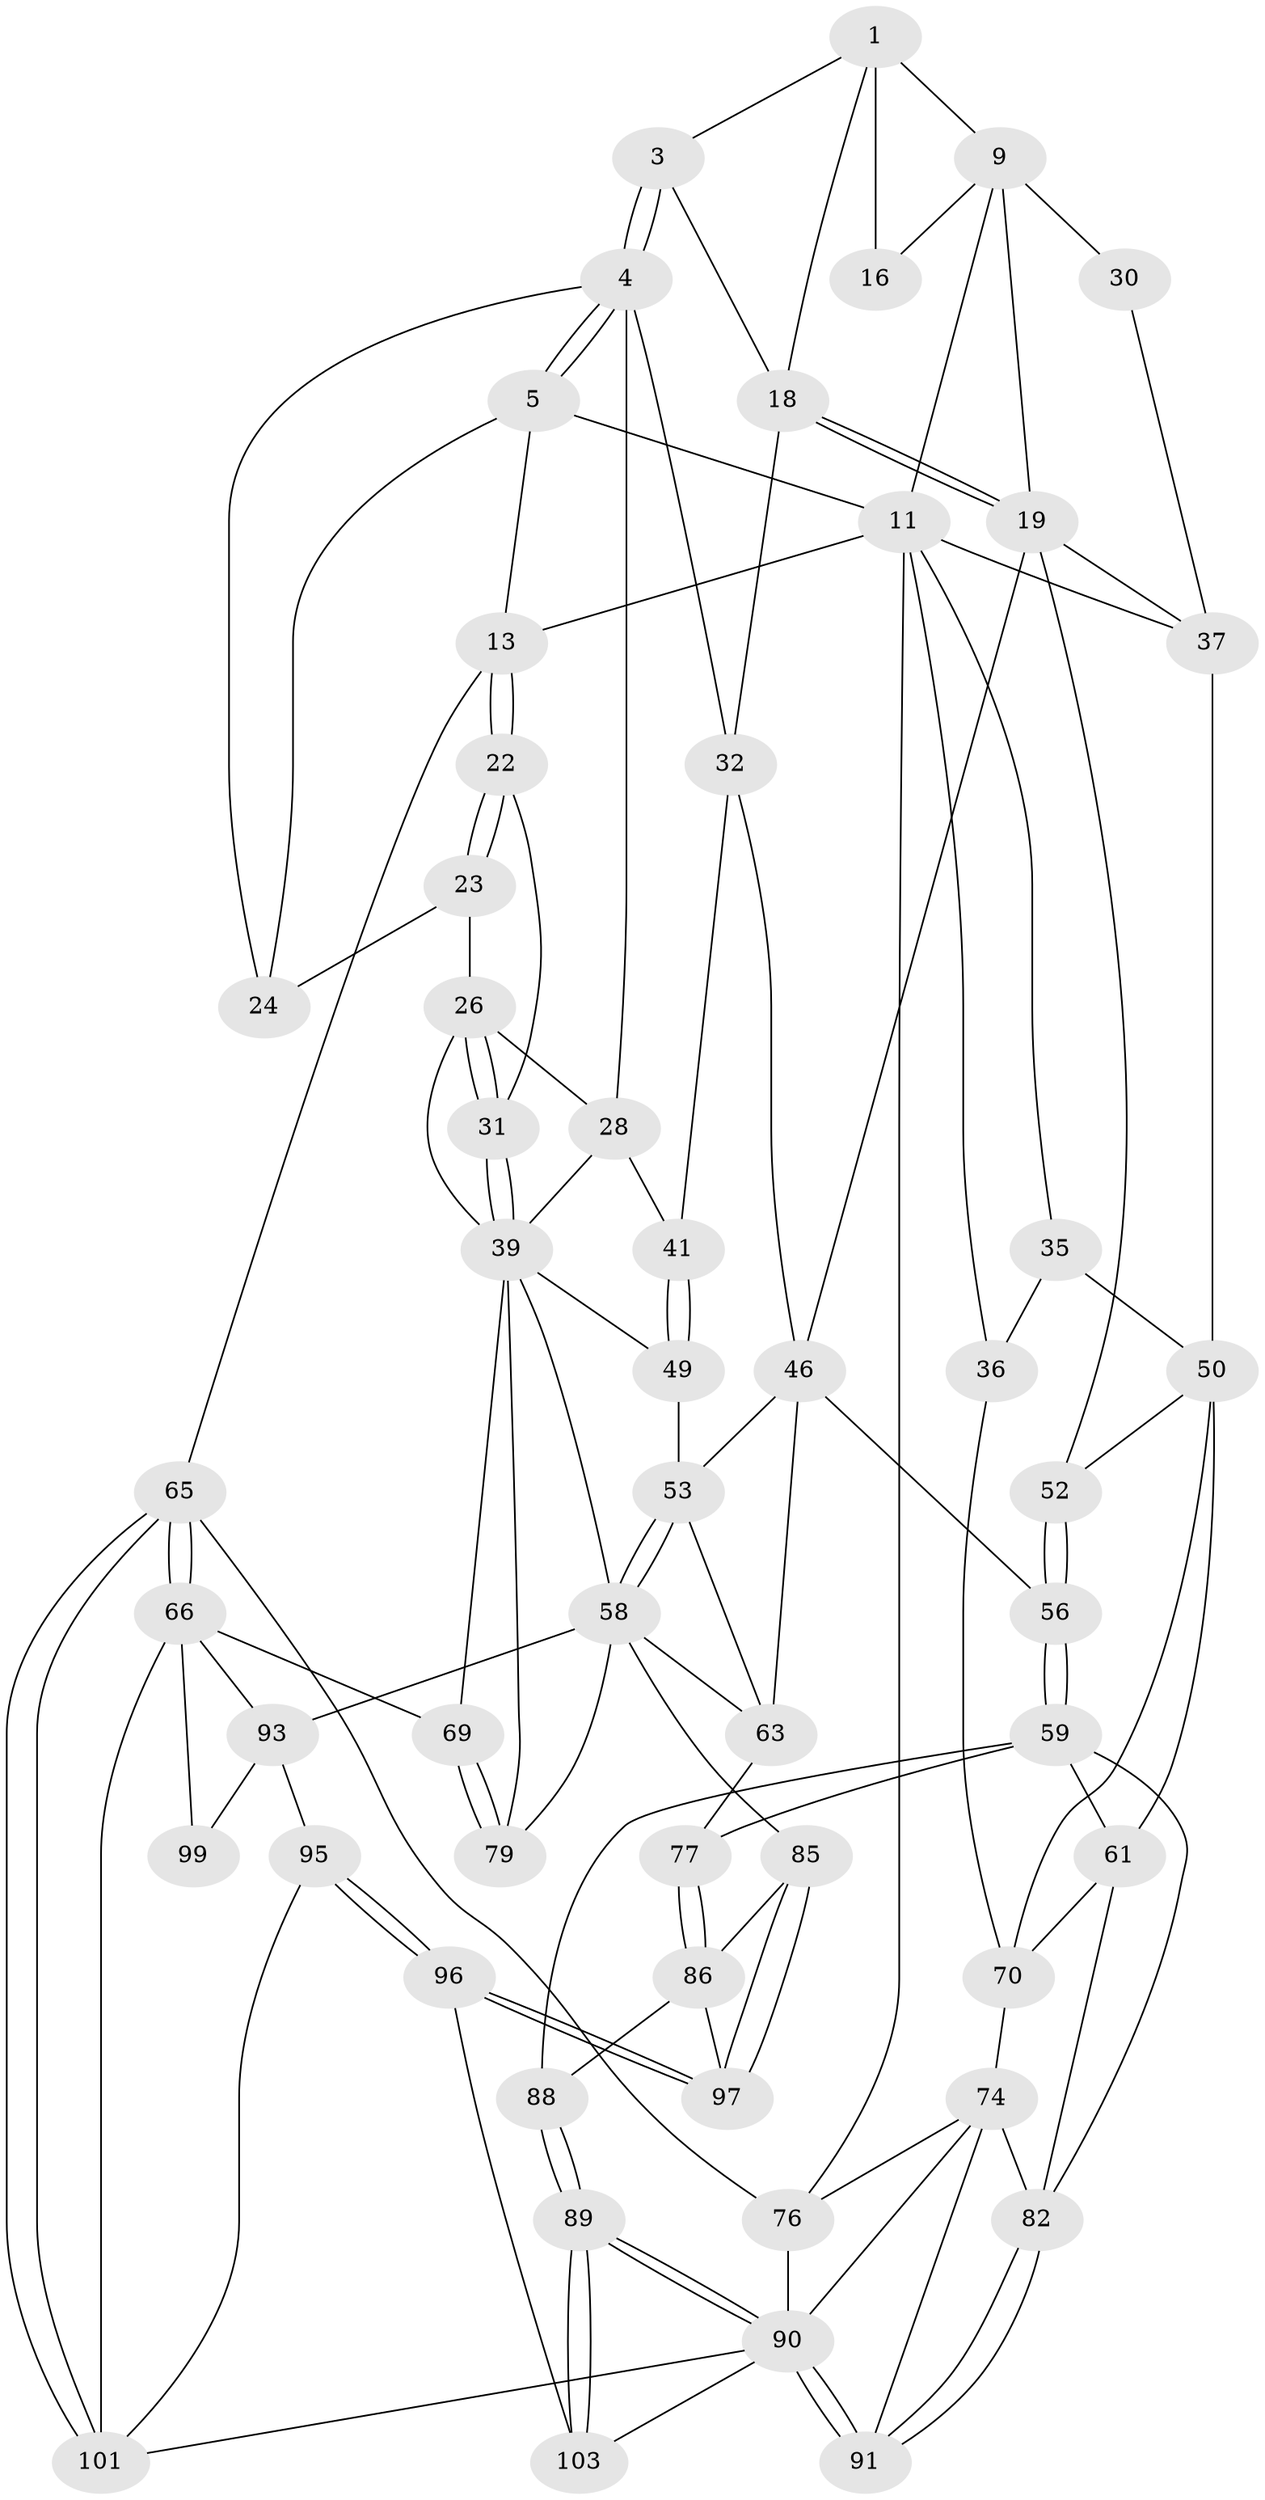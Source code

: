 // original degree distribution, {3: 0.02702702702702703, 5: 0.5135135135135135, 4: 0.23423423423423423, 6: 0.22522522522522523}
// Generated by graph-tools (version 1.1) at 2025/16/03/09/25 04:16:54]
// undirected, 55 vertices, 128 edges
graph export_dot {
graph [start="1"]
  node [color=gray90,style=filled];
  1 [pos="+0.5345963405035378+0",super="+8+2"];
  3 [pos="+0.7458890876103493+0.0286487721302301"];
  4 [pos="+0.7666610816166899+0",super="+25"];
  5 [pos="+0.7831658741658614+0",super="+6"];
  9 [pos="+0.41454216192039345+0.052102546868083195",super="+10+17"];
  11 [pos="+0.30217499316774016+0",super="+34+12"];
  13 [pos="+1+0"];
  16 [pos="+0.5260610192034492+0.023864977534890502"];
  18 [pos="+0.5673320540558696+0.1863559981033975",super="+33"];
  19 [pos="+0.5576934439419471+0.20067826542086847",super="+20"];
  22 [pos="+1+0"];
  23 [pos="+0.915236893563346+0.054454614740168134"];
  24 [pos="+0.9148606369553028+0.0543189791727267"];
  26 [pos="+0.9327898224786568+0.0729760231893423",super="+27"];
  28 [pos="+0.8734261022761283+0.15268269689272163",super="+40"];
  30 [pos="+0.43732082054512383+0.14201726555829292"];
  31 [pos="+1+0"];
  32 [pos="+0.7482769651756193+0.11122740200753668",super="+42"];
  35 [pos="+0.010497141370679431+0.16487418413588015"];
  36 [pos="+0+0.08191278806860161"];
  37 [pos="+0.34829774891202825+0.17080109625017853",super="+38"];
  39 [pos="+1+0.24898283516190647",super="+43"];
  41 [pos="+0.852116034603418+0.23397020341883562"];
  46 [pos="+0.7202956023041877+0.3180286040863812",super="+47"];
  49 [pos="+0.8637634957013092+0.33922826402581424"];
  50 [pos="+0.2940245427092333+0.29411219626676405",super="+51"];
  52 [pos="+0.43289312403082586+0.31461242055065897"];
  53 [pos="+0.8521419902724837+0.348454460153248",super="+54"];
  56 [pos="+0.4631403781242106+0.3956528865743437"];
  58 [pos="+0.9065109214020186+0.45298984100938394",super="+72"];
  59 [pos="+0.3544122390349574+0.5391852495535018",super="+78+60"];
  61 [pos="+0.242578050503003+0.437185860842869",super="+81"];
  63 [pos="+0.7017571698089253+0.49736495731383035",super="+64"];
  65 [pos="+1+1"];
  66 [pos="+1+0.8335604793545301",super="+67+100"];
  69 [pos="+1+0.5500425413741826"];
  70 [pos="+0+0.4762216697521884",super="+71"];
  74 [pos="+0+0.6736114259678265",super="+75+84"];
  76 [pos="+0+1",super="+108"];
  77 [pos="+0.4882080258902311+0.5801448689027923"];
  79 [pos="+1+0.5324842154327109"];
  82 [pos="+0.26649773535129534+0.6216972975091833",super="+83"];
  85 [pos="+0.6498078935065658+0.6395415564661069"];
  86 [pos="+0.6255515481879866+0.6416076588621656",super="+87"];
  88 [pos="+0.45212150669444473+0.7638326663015416"];
  89 [pos="+0.39363807681385377+0.8094133028975793"];
  90 [pos="+0.3249743895581324+0.7615997785855656",super="+98"];
  91 [pos="+0.26552460773328607+0.6254676890503602",super="+92"];
  93 [pos="+0.785011904059113+0.6234041576109711",super="+94"];
  95 [pos="+0.6962692862674777+0.9796294230280911"];
  96 [pos="+0.6359856706414032+0.8869713117715854"];
  97 [pos="+0.628661228883079+0.8539793090308491"];
  99 [pos="+0.8720199058001623+0.7544130858798705"];
  101 [pos="+0.765418828579186+1",super="+102"];
  103 [pos="+0.4001297310187674+0.8601700162577886"];
  1 -- 16 [weight=2];
  1 -- 9;
  1 -- 18;
  1 -- 3;
  3 -- 4;
  3 -- 4;
  3 -- 18;
  4 -- 5;
  4 -- 5;
  4 -- 24;
  4 -- 32;
  4 -- 28;
  5 -- 24;
  5 -- 13;
  5 -- 11;
  9 -- 11;
  9 -- 30 [weight=2];
  9 -- 16;
  9 -- 19;
  11 -- 35;
  11 -- 36;
  11 -- 76;
  11 -- 13;
  11 -- 37;
  13 -- 22;
  13 -- 22;
  13 -- 65;
  18 -- 19;
  18 -- 19;
  18 -- 32;
  19 -- 52;
  19 -- 37;
  19 -- 46;
  22 -- 23;
  22 -- 23;
  22 -- 31;
  23 -- 24;
  23 -- 26;
  26 -- 31;
  26 -- 31;
  26 -- 28;
  26 -- 39;
  28 -- 41;
  28 -- 39;
  30 -- 37;
  31 -- 39;
  31 -- 39;
  32 -- 41;
  32 -- 46;
  35 -- 36;
  35 -- 50;
  36 -- 70;
  37 -- 50;
  39 -- 49;
  39 -- 69;
  39 -- 58;
  39 -- 79;
  41 -- 49;
  41 -- 49;
  46 -- 56;
  46 -- 53;
  46 -- 63;
  49 -- 53;
  50 -- 52;
  50 -- 61;
  50 -- 70;
  52 -- 56;
  52 -- 56;
  53 -- 58;
  53 -- 58;
  53 -- 63;
  56 -- 59;
  56 -- 59;
  58 -- 85;
  58 -- 93;
  58 -- 79;
  58 -- 63;
  59 -- 88;
  59 -- 77;
  59 -- 82;
  59 -- 61;
  61 -- 82;
  61 -- 70;
  63 -- 77;
  65 -- 66;
  65 -- 66;
  65 -- 101;
  65 -- 101;
  65 -- 76;
  66 -- 99 [weight=2];
  66 -- 69;
  66 -- 93;
  66 -- 101;
  69 -- 79;
  69 -- 79;
  70 -- 74;
  74 -- 76;
  74 -- 91;
  74 -- 82;
  74 -- 90;
  76 -- 90 [weight=2];
  77 -- 86;
  77 -- 86;
  82 -- 91;
  82 -- 91;
  85 -- 86;
  85 -- 97;
  85 -- 97;
  86 -- 88;
  86 -- 97;
  88 -- 89;
  88 -- 89;
  89 -- 90;
  89 -- 90;
  89 -- 103;
  89 -- 103;
  90 -- 91 [weight=2];
  90 -- 91;
  90 -- 103;
  90 -- 101;
  93 -- 99;
  93 -- 95;
  95 -- 96;
  95 -- 96;
  95 -- 101;
  96 -- 97;
  96 -- 97;
  96 -- 103;
}
